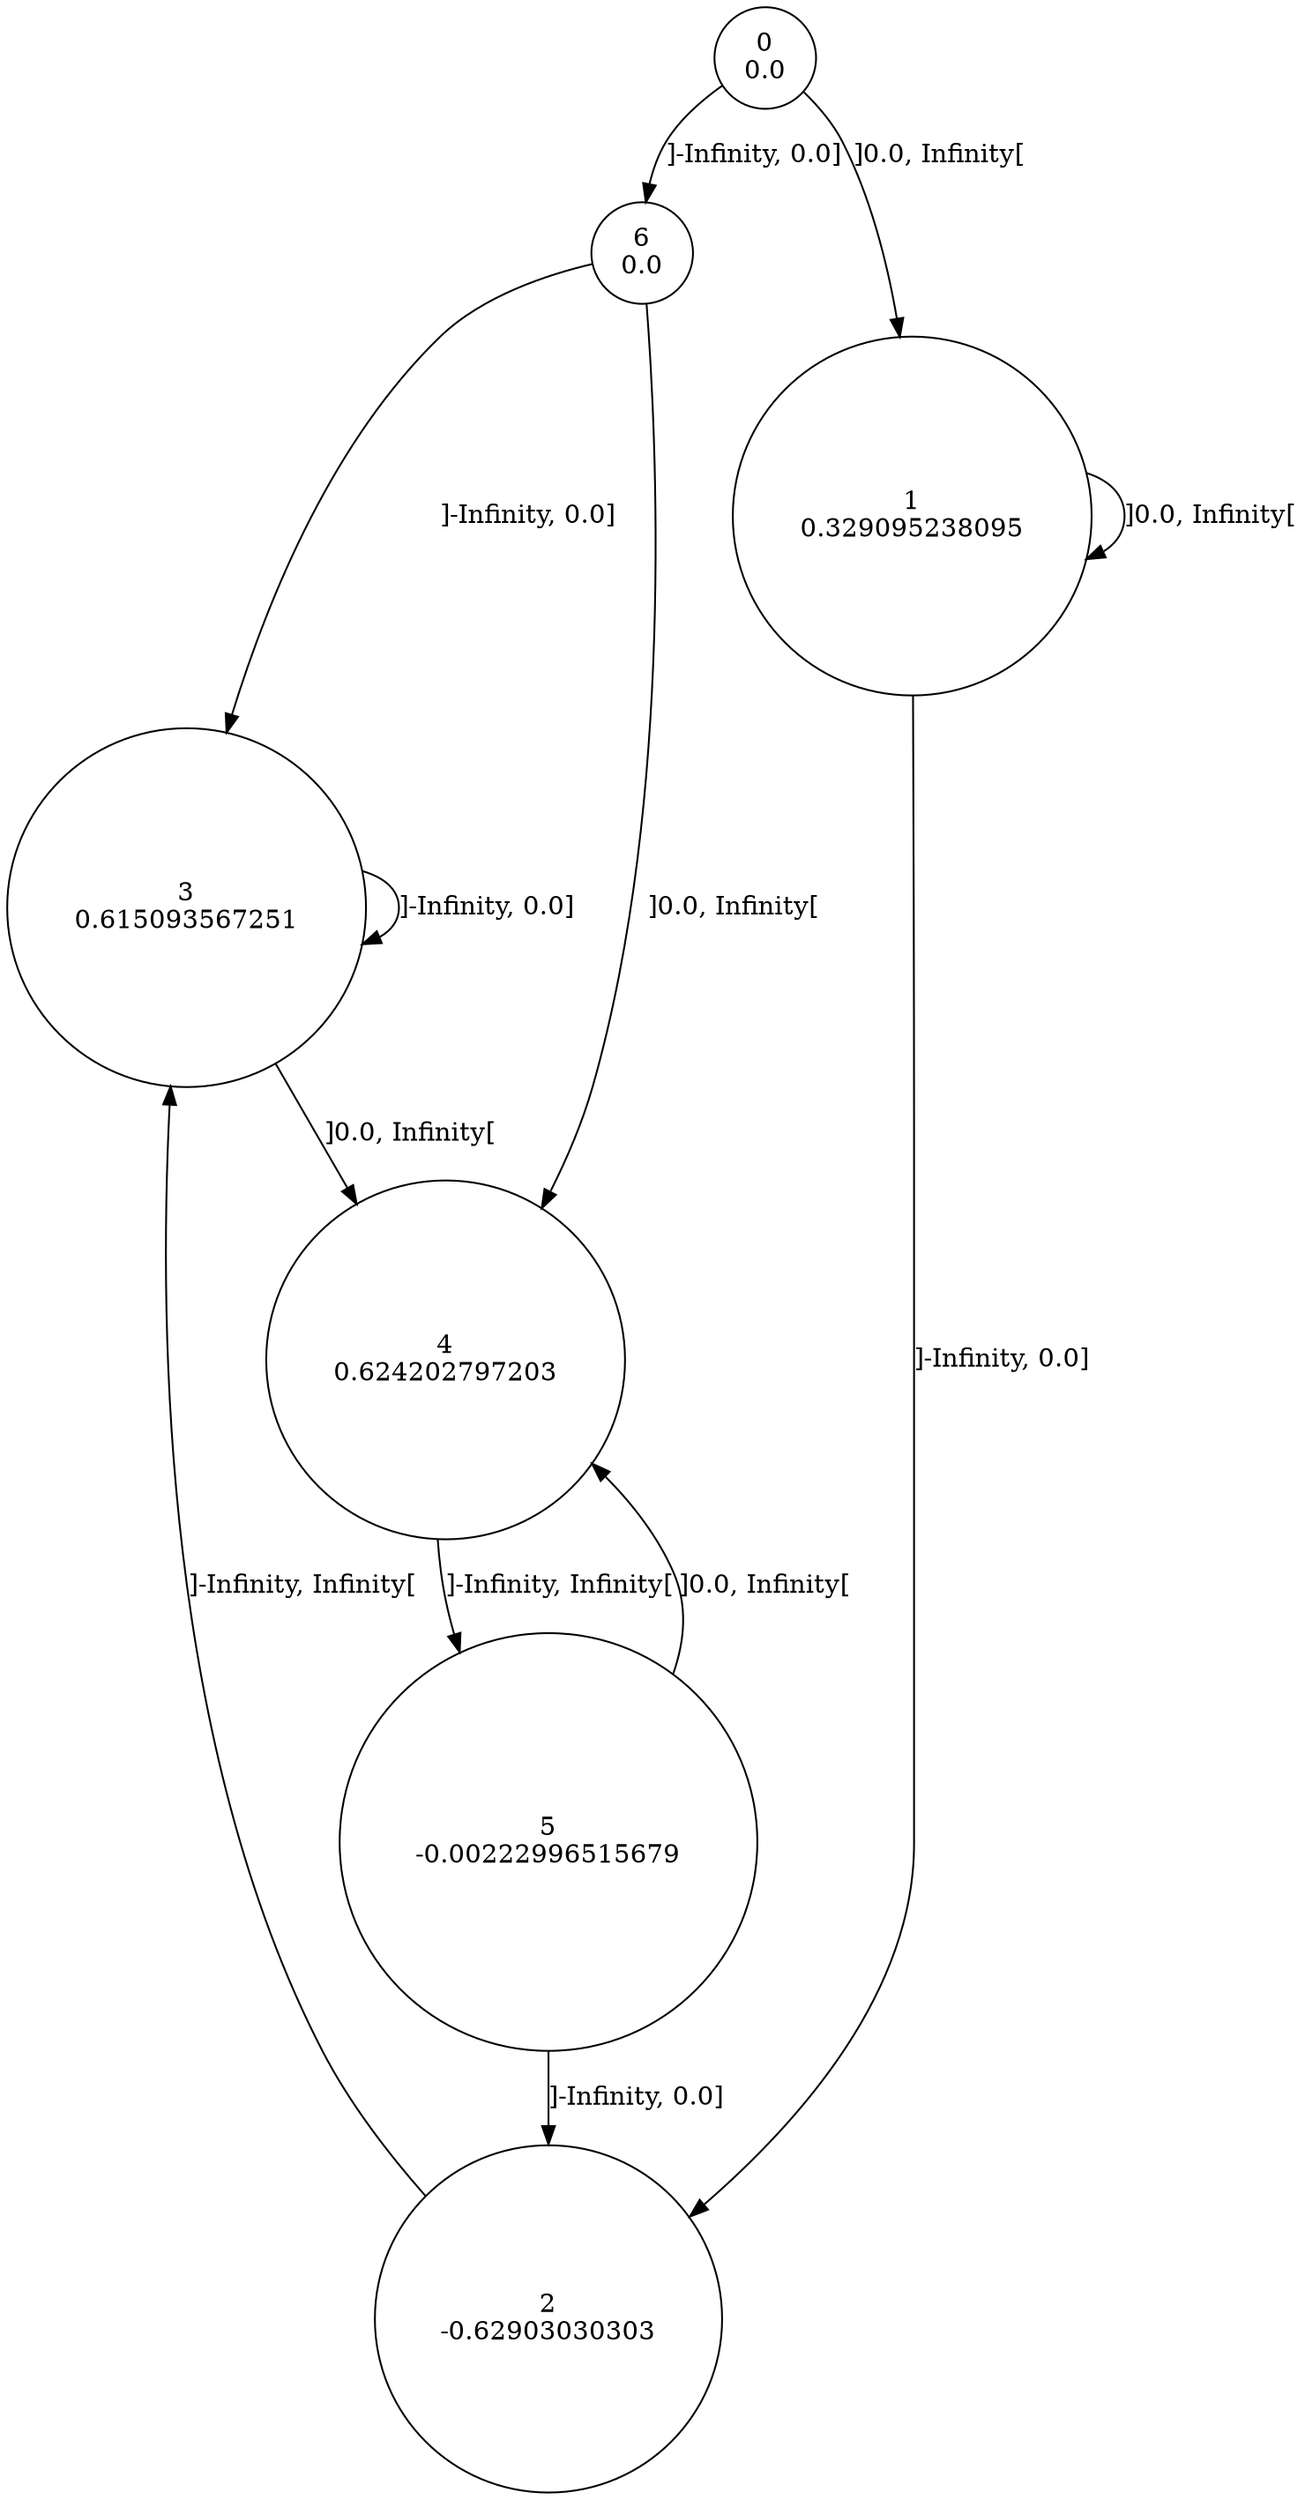 digraph a {
0 [shape=circle, label="0\n0.0"];
	0 -> 6 [label="]-Infinity, 0.0]"];
	0 -> 1 [label="]0.0, Infinity["];
1 [shape=circle, label="1\n0.329095238095"];
	1 -> 2 [label="]-Infinity, 0.0]"];
	1 -> 1 [label="]0.0, Infinity["];
2 [shape=circle, label="2\n-0.62903030303"];
	2 -> 3 [label="]-Infinity, Infinity["];
3 [shape=circle, label="3\n0.615093567251"];
	3 -> 3 [label="]-Infinity, 0.0]"];
	3 -> 4 [label="]0.0, Infinity["];
4 [shape=circle, label="4\n0.624202797203"];
	4 -> 5 [label="]-Infinity, Infinity["];
5 [shape=circle, label="5\n-0.00222996515679"];
	5 -> 2 [label="]-Infinity, 0.0]"];
	5 -> 4 [label="]0.0, Infinity["];
6 [shape=circle, label="6\n0.0"];
	6 -> 3 [label="]-Infinity, 0.0]"];
	6 -> 4 [label="]0.0, Infinity["];
}